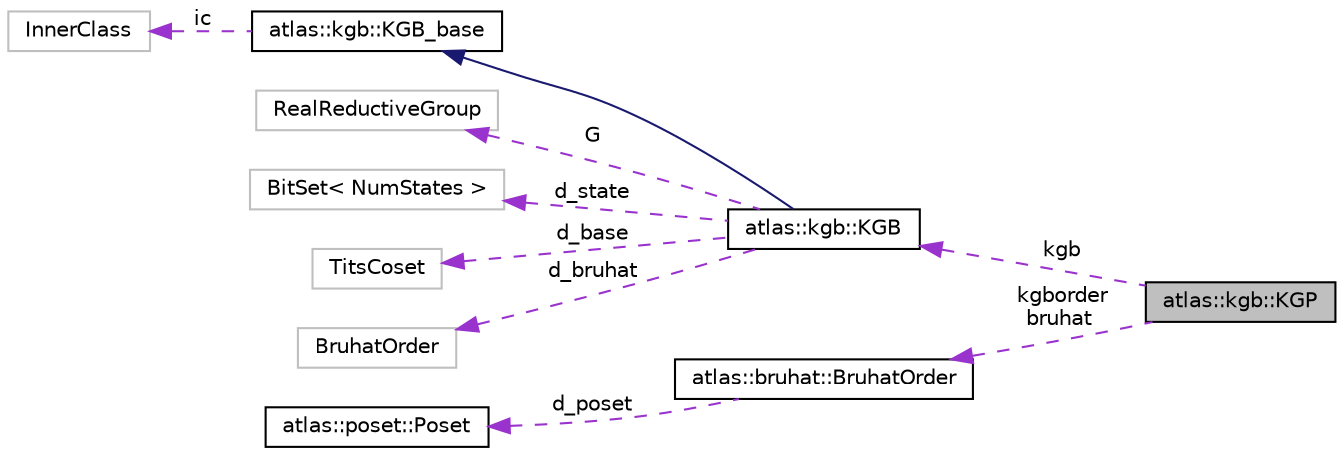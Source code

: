 digraph "atlas::kgb::KGP"
{
  edge [fontname="Helvetica",fontsize="10",labelfontname="Helvetica",labelfontsize="10"];
  node [fontname="Helvetica",fontsize="10",shape=record];
  rankdir="LR";
  Node1 [label="atlas::kgb::KGP",height=0.2,width=0.4,color="black", fillcolor="grey75", style="filled", fontcolor="black"];
  Node2 -> Node1 [dir="back",color="darkorchid3",fontsize="10",style="dashed",label=" kgb" ,fontname="Helvetica"];
  Node2 [label="atlas::kgb::KGB",height=0.2,width=0.4,color="black", fillcolor="white", style="filled",URL="$classatlas_1_1kgb_1_1KGB.html"];
  Node3 -> Node2 [dir="back",color="midnightblue",fontsize="10",style="solid",fontname="Helvetica"];
  Node3 [label="atlas::kgb::KGB_base",height=0.2,width=0.4,color="black", fillcolor="white", style="filled",URL="$classatlas_1_1kgb_1_1KGB__base.html"];
  Node4 -> Node3 [dir="back",color="darkorchid3",fontsize="10",style="dashed",label=" ic" ,fontname="Helvetica"];
  Node4 [label="InnerClass",height=0.2,width=0.4,color="grey75", fillcolor="white", style="filled"];
  Node5 -> Node2 [dir="back",color="darkorchid3",fontsize="10",style="dashed",label=" G" ,fontname="Helvetica"];
  Node5 [label="RealReductiveGroup",height=0.2,width=0.4,color="grey75", fillcolor="white", style="filled"];
  Node6 -> Node2 [dir="back",color="darkorchid3",fontsize="10",style="dashed",label=" d_state" ,fontname="Helvetica"];
  Node6 [label="BitSet\< NumStates \>",height=0.2,width=0.4,color="grey75", fillcolor="white", style="filled"];
  Node7 -> Node2 [dir="back",color="darkorchid3",fontsize="10",style="dashed",label=" d_base" ,fontname="Helvetica"];
  Node7 [label="TitsCoset",height=0.2,width=0.4,color="grey75", fillcolor="white", style="filled"];
  Node8 -> Node2 [dir="back",color="darkorchid3",fontsize="10",style="dashed",label=" d_bruhat" ,fontname="Helvetica"];
  Node8 [label="BruhatOrder",height=0.2,width=0.4,color="grey75", fillcolor="white", style="filled"];
  Node9 -> Node1 [dir="back",color="darkorchid3",fontsize="10",style="dashed",label=" kgborder\nbruhat" ,fontname="Helvetica"];
  Node9 [label="atlas::bruhat::BruhatOrder",height=0.2,width=0.4,color="black", fillcolor="white", style="filled",URL="$classatlas_1_1bruhat_1_1BruhatOrder.html",tooltip="Intended to represent the Bruhat order on K orbits on G/B, or on a block of representations. "];
  Node10 -> Node9 [dir="back",color="darkorchid3",fontsize="10",style="dashed",label=" d_poset" ,fontname="Helvetica"];
  Node10 [label="atlas::poset::Poset",height=0.2,width=0.4,color="black", fillcolor="white", style="filled",URL="$classatlas_1_1poset_1_1Poset.html",tooltip="Represents a poset by the matrix of order relations. "];
}

